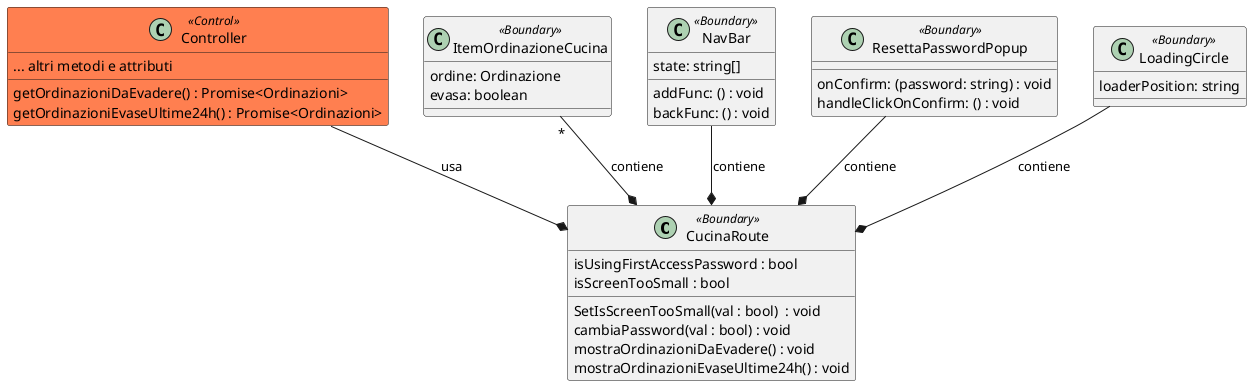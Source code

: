 @startuml
class CucinaRoute <<Boundary>>{
isUsingFirstAccessPassword : bool
isScreenTooSmall : bool
SetIsScreenTooSmall(val : bool)  : void
cambiaPassword(val : bool) : void
mostraOrdinazioniDaEvadere() : void
mostraOrdinazioniEvaseUltime24h() : void
}

class Controller <<Control>> #coral{
... altri metodi e attributi
getOrdinazioniDaEvadere() : Promise<Ordinazioni>
getOrdinazioniEvaseUltime24h() : Promise<Ordinazioni>


}

class ItemOrdinazioneCucina <<Boundary>> {

    ordine: Ordinazione
    evasa: boolean

}


class NavBar <<Boundary>> {

	addFunc: () : void
	backFunc: () : void
	state: string[]
}

class ResettaPasswordPopup <<Boundary>> {

    onConfirm: (password: string) : void
    handleClickOnConfirm: () : void

}
class LoadingCircle <<Boundary>> {

	loaderPosition: string

}

NavBar --* CucinaRoute : contiene
LoadingCircle --* CucinaRoute : contiene
ResettaPasswordPopup --* CucinaRoute : contiene
ItemOrdinazioneCucina "*"--* CucinaRoute : contiene


Controller --* CucinaRoute : usa
@enduml